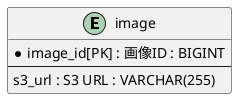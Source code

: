 @startuml image
entity "image" {
  *image_id[PK] : 画像ID : BIGINT
  --
  s3_url : S3 URL : VARCHAR(255)
}
@enduml